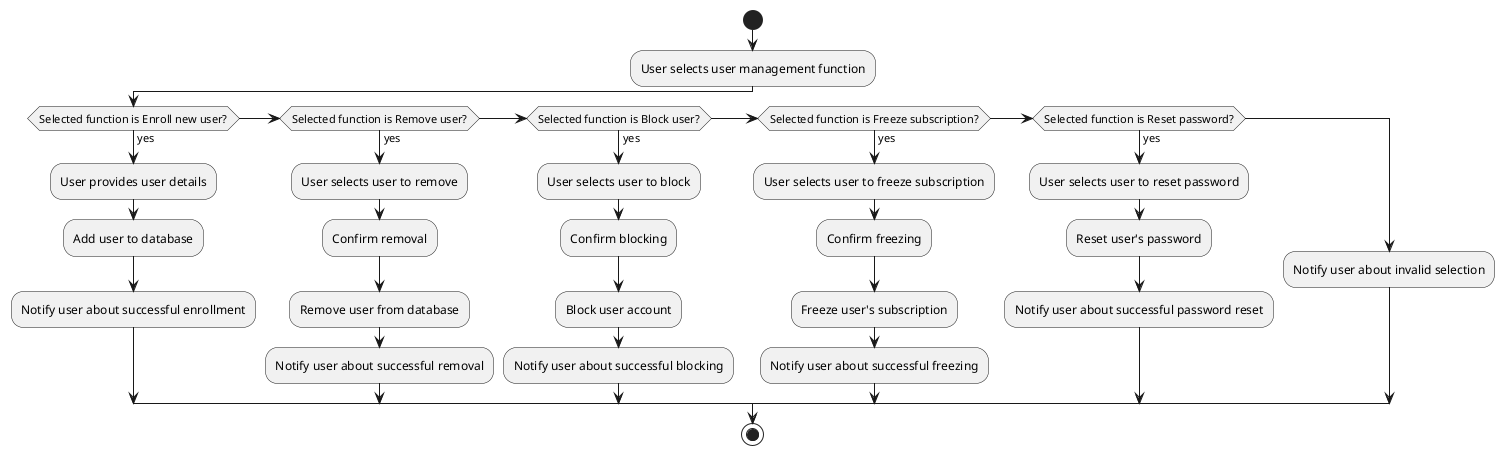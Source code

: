 @startuml
start
:User selects user management function;
if (Selected function is Enroll new user?) then (yes)
  :User provides user details;
  :Add user to database;
  :Notify user about successful enrollment;
elseif (Selected function is Remove user?) then (yes)
  :User selects user to remove;
  :Confirm removal;
  :Remove user from database;
  :Notify user about successful removal;
elseif (Selected function is Block user?) then (yes)
  :User selects user to block;
  :Confirm blocking;
  :Block user account;
  :Notify user about successful blocking;
elseif (Selected function is Freeze subscription?) then (yes)
  :User selects user to freeze subscription;
  :Confirm freezing;
  :Freeze user's subscription;
  :Notify user about successful freezing;
elseif (Selected function is Reset password?) then (yes)
  :User selects user to reset password;
  :Reset user's password;
  :Notify user about successful password reset;
else
  :Notify user about invalid selection;
endif
stop
@enduml